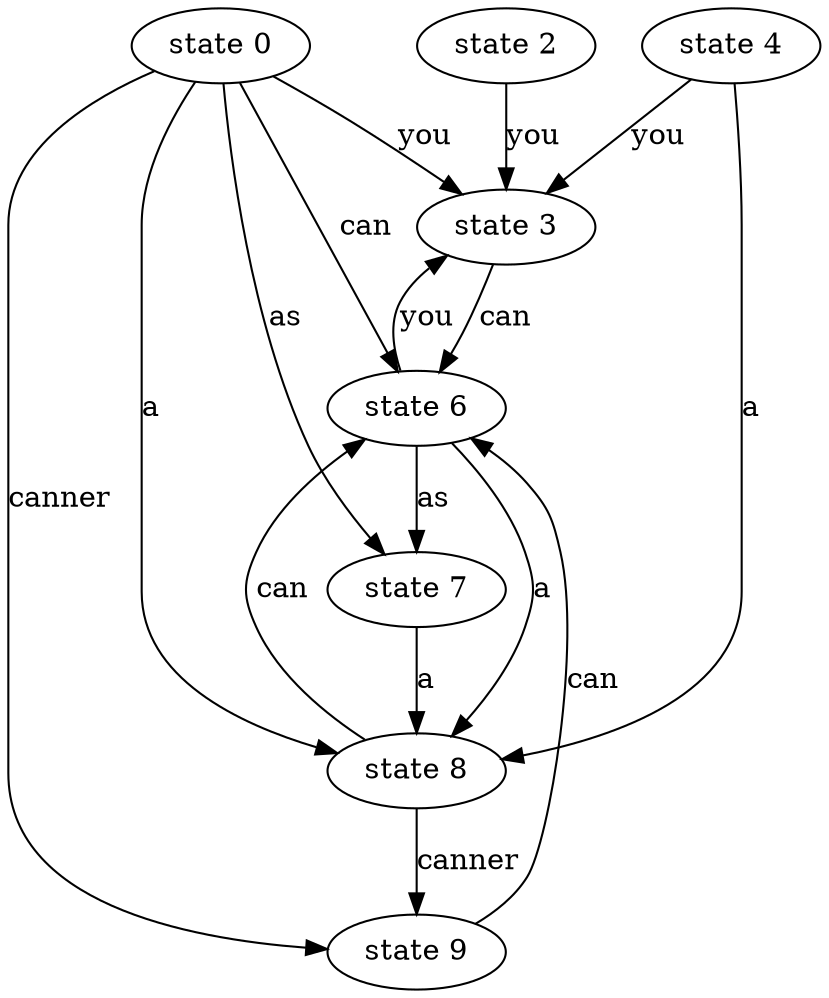 digraph abc{ 
"state 2" -> "state 3" [ label="you" ]; 
"state 8" -> "state 9" [ label="canner" ]; 
"state 8" -> "state 6" [ label="can" ]; 
"state 9" -> "state 6" [ label="can" ]; 
"state 4" -> "state 8" [ label="a" ]; 
"state 4" -> "state 3" [ label="you" ]; 
"state 7" -> "state 8" [ label="a" ]; 
"state 3" -> "state 6" [ label="can" ]; 
"state 0" -> "state 9" [ label="canner" ]; 
"state 0" -> "state 8" [ label="a" ]; 
"state 0" -> "state 7" [ label="as" ]; 
"state 0" -> "state 6" [ label="can" ]; 
"state 0" -> "state 3" [ label="you" ]; 
"state 6" -> "state 8" [ label="a" ]; 
"state 6" -> "state 7" [ label="as" ]; 
"state 6" -> "state 3" [ label="you" ]; 
}
